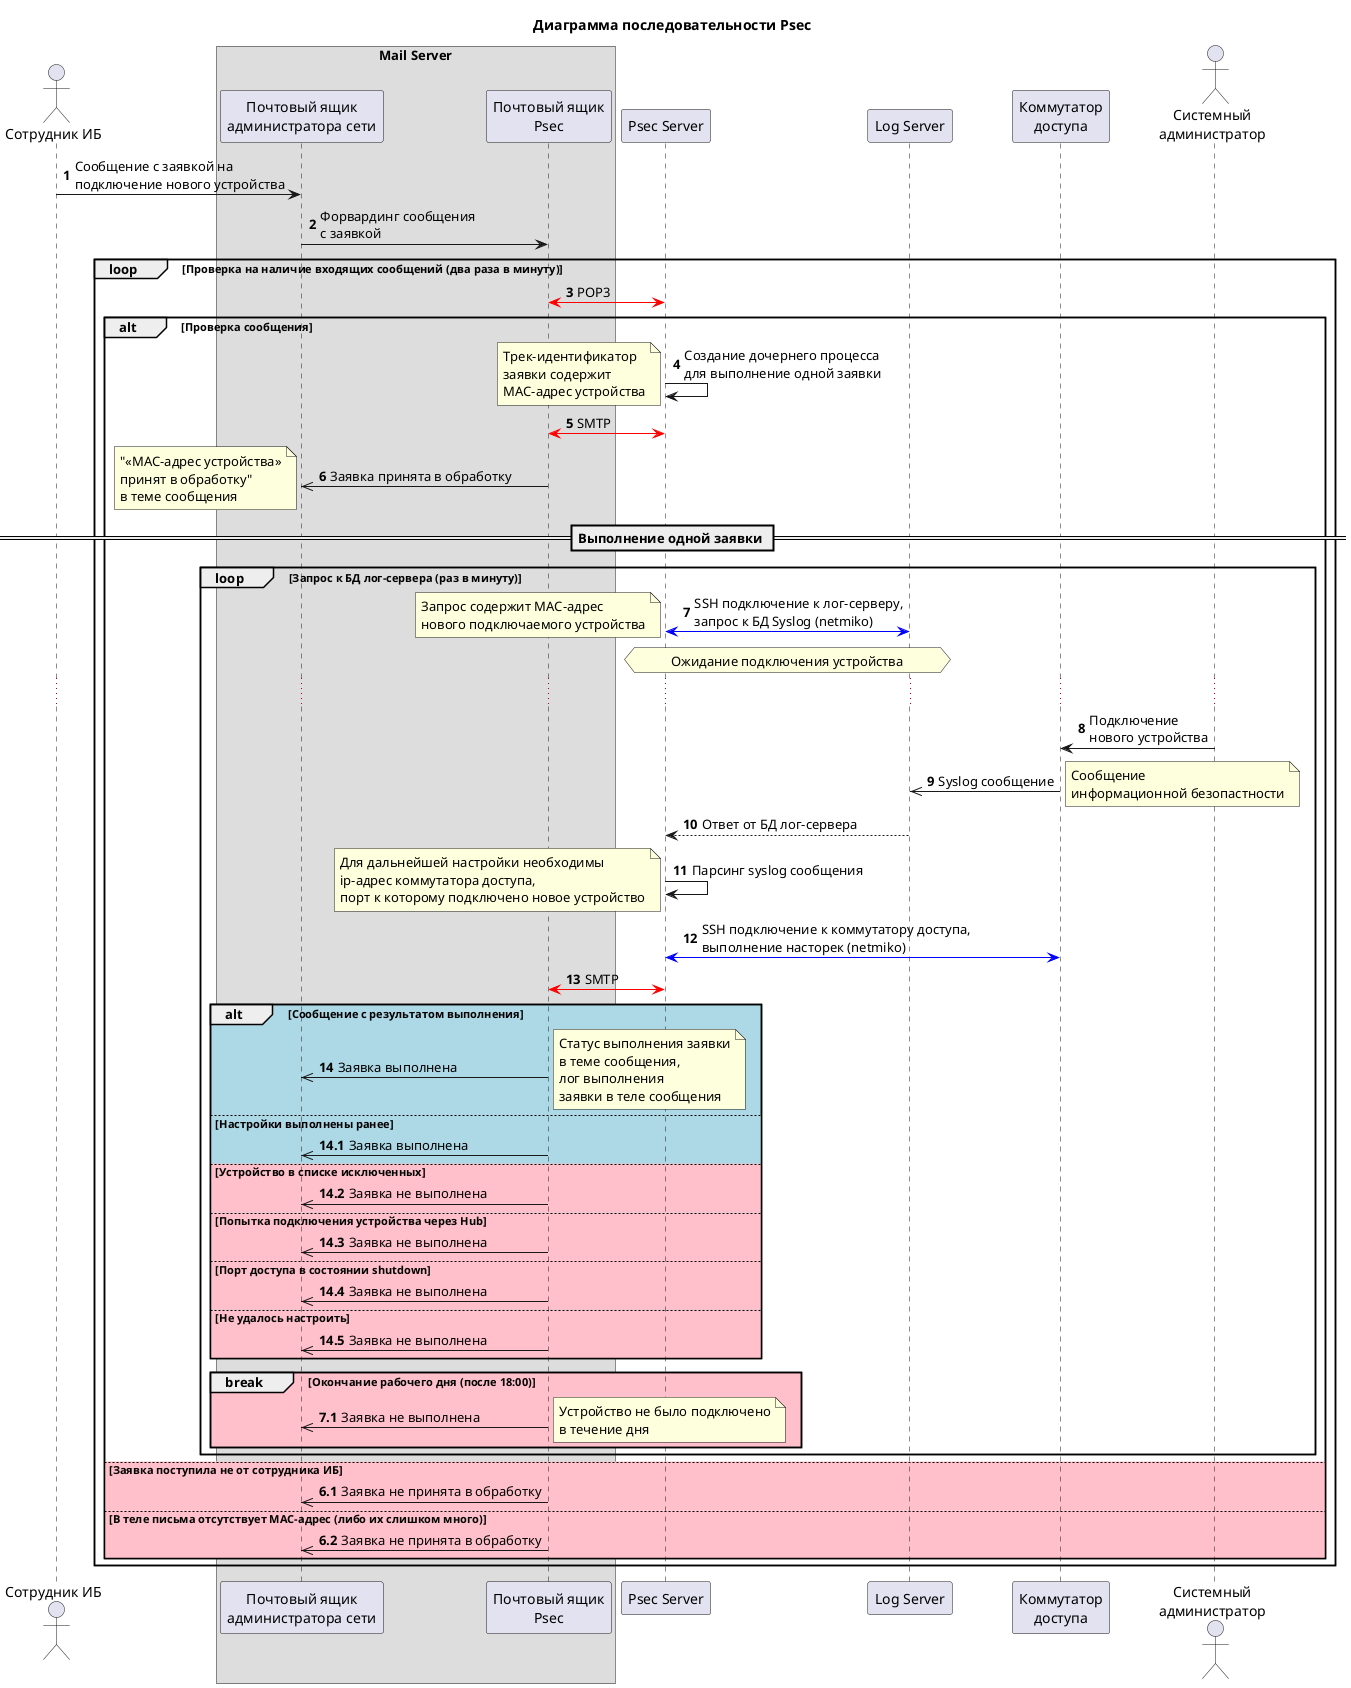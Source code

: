 @startuml
title Диаграмма последовательности Psec
autonumber
actor "Сотрудник ИБ" as Foo
box "Mail Server"
participant "Почтовый ящик\nадминистратора сети" as Foo1
participant "Почтовый ящик\nPsec" as Foo2
end box
participant "Psec Server" as Foo3
participant "Log Server" as Foo4
participant "Коммутатор\nдоступа" as Foo5
actor "Системный\nадминистратор" as Foo6
Foo -> Foo1 : Сообщение с заявкой на\nподключение нового устройства
Foo1 -> Foo2 : Форвардинг сообщения\nс заявкой
loop Проверка на наличие входящих сообщений (два раза в минуту)
    Foo3 <-[#red]> Foo2 : POP3
alt Проверка сообщения
    Foo3 -> Foo3 : Создание дочернего процесса\nдля выполнение одной заявки
    note left
     Трек-идентификатор
     заявки содержит
     MAC-адрес устройства
    end note
    Foo3 <-[#red]> Foo2 : SMTP
    Foo2 ->> Foo1 : Заявка принята в обработку
    note left
     "<<MAC-адрес устройства>>
     принят в обработку"
     в теме сообщения
    end note
    == Выполнение одной заявки ==
    loop Запрос к БД лог-сервера (раз в минуту)
        Foo3 <-[#blue]> Foo4 : SSH подключение к лог-серверу,\nзапрос к БД Syslog (netmiko)
        note left
         Запрос содержит MAC-адрес
         нового подключаемого устройства
        end note
        hnote over Foo3, Foo4 : Ожидание подключения устройства
        ...
        Foo6 -> Foo5 : Подключение\nнового устройства
        Foo5 ->> Foo4 : Syslog сообщение
        note right
         Сообщение
         информационной безопастности
        end note
        Foo4 --> Foo3 : Ответ от БД лог-сервера
        Foo3 -> Foo3 : Парсинг syslog сообщения
        note left
         Для дальнейшей настройки необходимы
         ip-адрес коммутатора доступа,
         порт к которому подключено новое устройство
        end note
        Foo3 <-[#blue]> Foo5 : SSH подключение к коммутатору доступа,\nвыполнение насторек (netmiko)
        Foo3 <-[#red]> Foo2 : SMTP
        alt #LightBlue Сообщение с результатом выполнения
            Foo2 ->> Foo1 : Заявка выполнена
            note right
             Статус выполнения заявки
             в теме сообщения,
             лог выполнения
             заявки в теле сообщения
            end note
        autonumber 14.1
        else #LightBlue Настройки выполнены ранее
            Foo2 ->> Foo1 : Заявка выполнена
        else #Pink Устройство в списке исключенных
            Foo2 ->> Foo1 : Заявка не выполнена
        else #Pink Попытка подключения устройства через Hub
            Foo2 ->> Foo1 : Заявка не выполнена
        else #Pink Порт доступа в состоянии shutdown
            Foo2 ->> Foo1 : Заявка не выполнена
        else #Pink Не удалось настроить
            Foo2 ->> Foo1 : Заявка не выполнена
        end
        autonumber 7.1
        break #Pink Окончание рабочего дня (после 18:00)
            Foo2 ->> Foo1 : Заявка не выполнена
            note right
             Устройство не было подключено
             в течение дня
            end note
        end
    end
autonumber 6.1
else #Pink Заявка поступила не от сотрудника ИБ
    Foo2 ->> Foo1 : Заявка не принята в обработку
else #Pink В теле письма отсутствует MAC-адрес (либо их слишком много)
    Foo2 ->> Foo1 : Заявка не принята в обработку
end
end
@enduml

